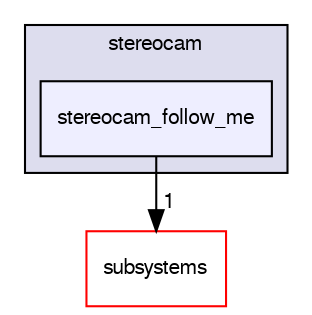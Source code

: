 digraph "sw/airborne/modules/stereocam/stereocam_follow_me" {
  compound=true
  node [ fontsize="10", fontname="FreeSans"];
  edge [ labelfontsize="10", labelfontname="FreeSans"];
  subgraph clusterdir_3df9ff4d3eb13d31d58a513ba3c4e4bb {
    graph [ bgcolor="#ddddee", pencolor="black", label="stereocam" fontname="FreeSans", fontsize="10", URL="dir_3df9ff4d3eb13d31d58a513ba3c4e4bb.html"]
  dir_ec7640edce12f2ff088305425ab2b433 [shape=box, label="stereocam_follow_me", style="filled", fillcolor="#eeeeff", pencolor="black", URL="dir_ec7640edce12f2ff088305425ab2b433.html"];
  }
  dir_12d6ec7aac5a4a9b8cee17e35022d7c7 [shape=box label="subsystems" fillcolor="white" style="filled" color="red" URL="dir_12d6ec7aac5a4a9b8cee17e35022d7c7.html"];
  dir_ec7640edce12f2ff088305425ab2b433->dir_12d6ec7aac5a4a9b8cee17e35022d7c7 [headlabel="1", labeldistance=1.5 headhref="dir_000214_000051.html"];
}
